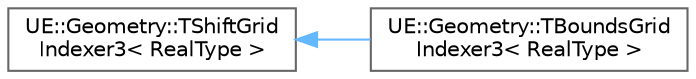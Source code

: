 digraph "Graphical Class Hierarchy"
{
 // INTERACTIVE_SVG=YES
 // LATEX_PDF_SIZE
  bgcolor="transparent";
  edge [fontname=Helvetica,fontsize=10,labelfontname=Helvetica,labelfontsize=10];
  node [fontname=Helvetica,fontsize=10,shape=box,height=0.2,width=0.4];
  rankdir="LR";
  Node0 [id="Node000000",label="UE::Geometry::TShiftGrid\lIndexer3\< RealType \>",height=0.2,width=0.4,color="grey40", fillcolor="white", style="filled",URL="$da/db1/structUE_1_1Geometry_1_1TShiftGridIndexer3.html",tooltip="Convert between integer grid coordinates and scaled+translated real-valued coordinates."];
  Node0 -> Node1 [id="edge9333_Node000000_Node000001",dir="back",color="steelblue1",style="solid",tooltip=" "];
  Node1 [id="Node000001",label="UE::Geometry::TBoundsGrid\lIndexer3\< RealType \>",height=0.2,width=0.4,color="grey40", fillcolor="white", style="filled",URL="$dc/daa/structUE_1_1Geometry_1_1TBoundsGridIndexer3.html",tooltip=" "];
}
